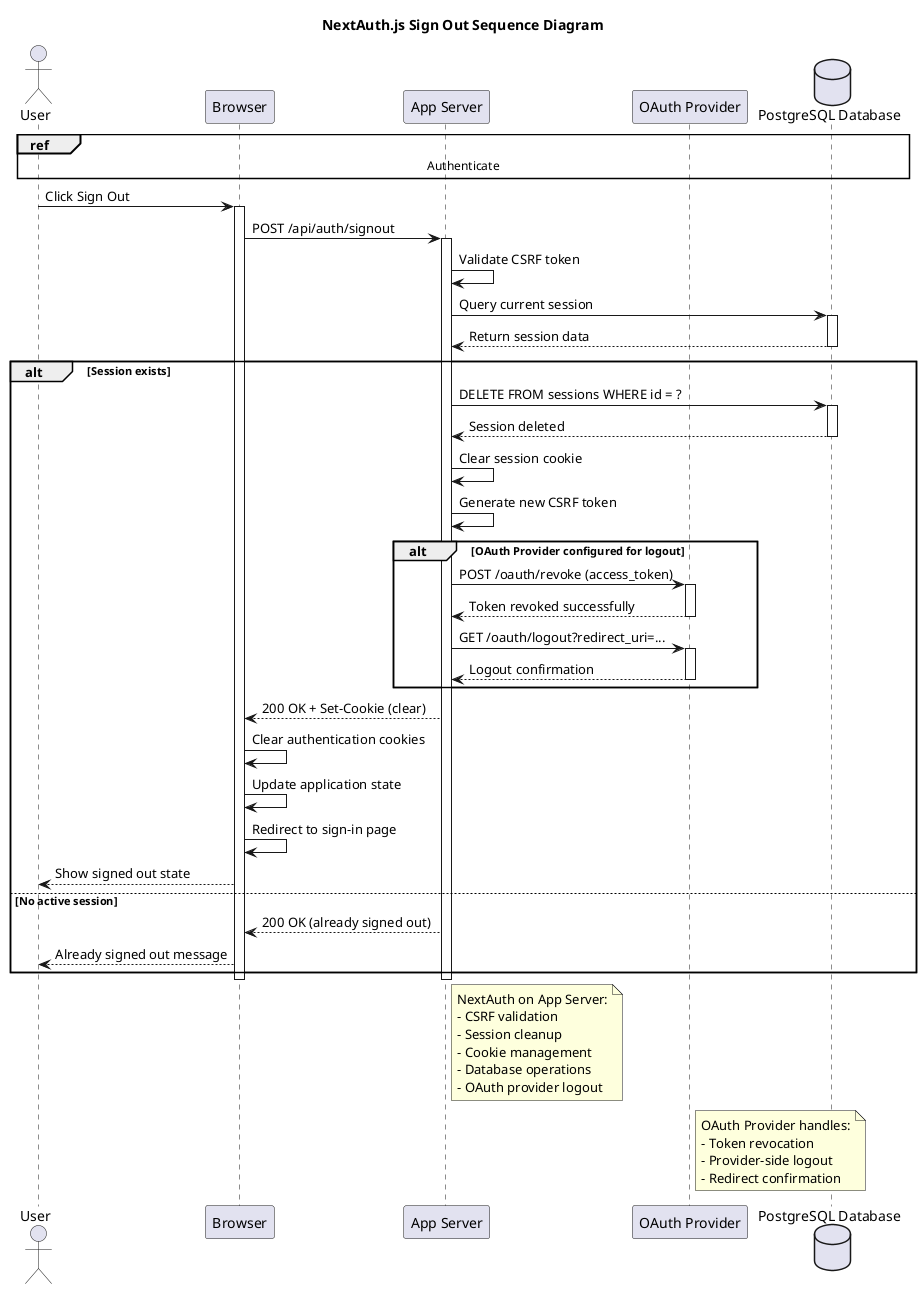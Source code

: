 @startuml

title NextAuth.js Sign Out Sequence Diagram

actor User
participant Browser
participant "App Server" as AppServer
participant "OAuth Provider" as Provider
database "PostgreSQL Database" as PostgresDB

ref over User, PostgresDB: Authenticate


User -> Browser: Click Sign Out
activate Browser

Browser -> AppServer: POST /api/auth/signout
activate AppServer

AppServer -> AppServer: Validate CSRF token
AppServer -> PostgresDB: Query current session
activate PostgresDB
PostgresDB --> AppServer: Return session data
deactivate PostgresDB

alt Session exists
    AppServer -> PostgresDB: DELETE FROM sessions WHERE id = ?
    activate PostgresDB
    PostgresDB --> AppServer: Session deleted
    deactivate PostgresDB
    
    AppServer -> AppServer: Clear session cookie
    AppServer -> AppServer: Generate new CSRF token
    
    alt OAuth Provider configured for logout
        AppServer -> Provider: POST /oauth/revoke (access_token)
        activate Provider
        Provider --> AppServer: Token revoked successfully
        deactivate Provider
        
        AppServer -> Provider: GET /oauth/logout?redirect_uri=...
        activate Provider
        Provider --> AppServer: Logout confirmation
        deactivate Provider
    end
    
    AppServer --> Browser: 200 OK + Set-Cookie (clear)
    Browser -> Browser: Clear authentication cookies
    Browser -> Browser: Update application state
    Browser -> Browser: Redirect to sign-in page
    Browser --> User: Show signed out state
    
else No active session
    AppServer --> Browser: 200 OK (already signed out)
    Browser --> User: Already signed out message
end

deactivate AppServer
deactivate Browser

note right of AppServer
  NextAuth on App Server:
  - CSRF validation
  - Session cleanup
  - Cookie management
  - Database operations
  - OAuth provider logout
end note

note right of Provider
  OAuth Provider handles:
  - Token revocation
  - Provider-side logout
  - Redirect confirmation
end note

@enduml
